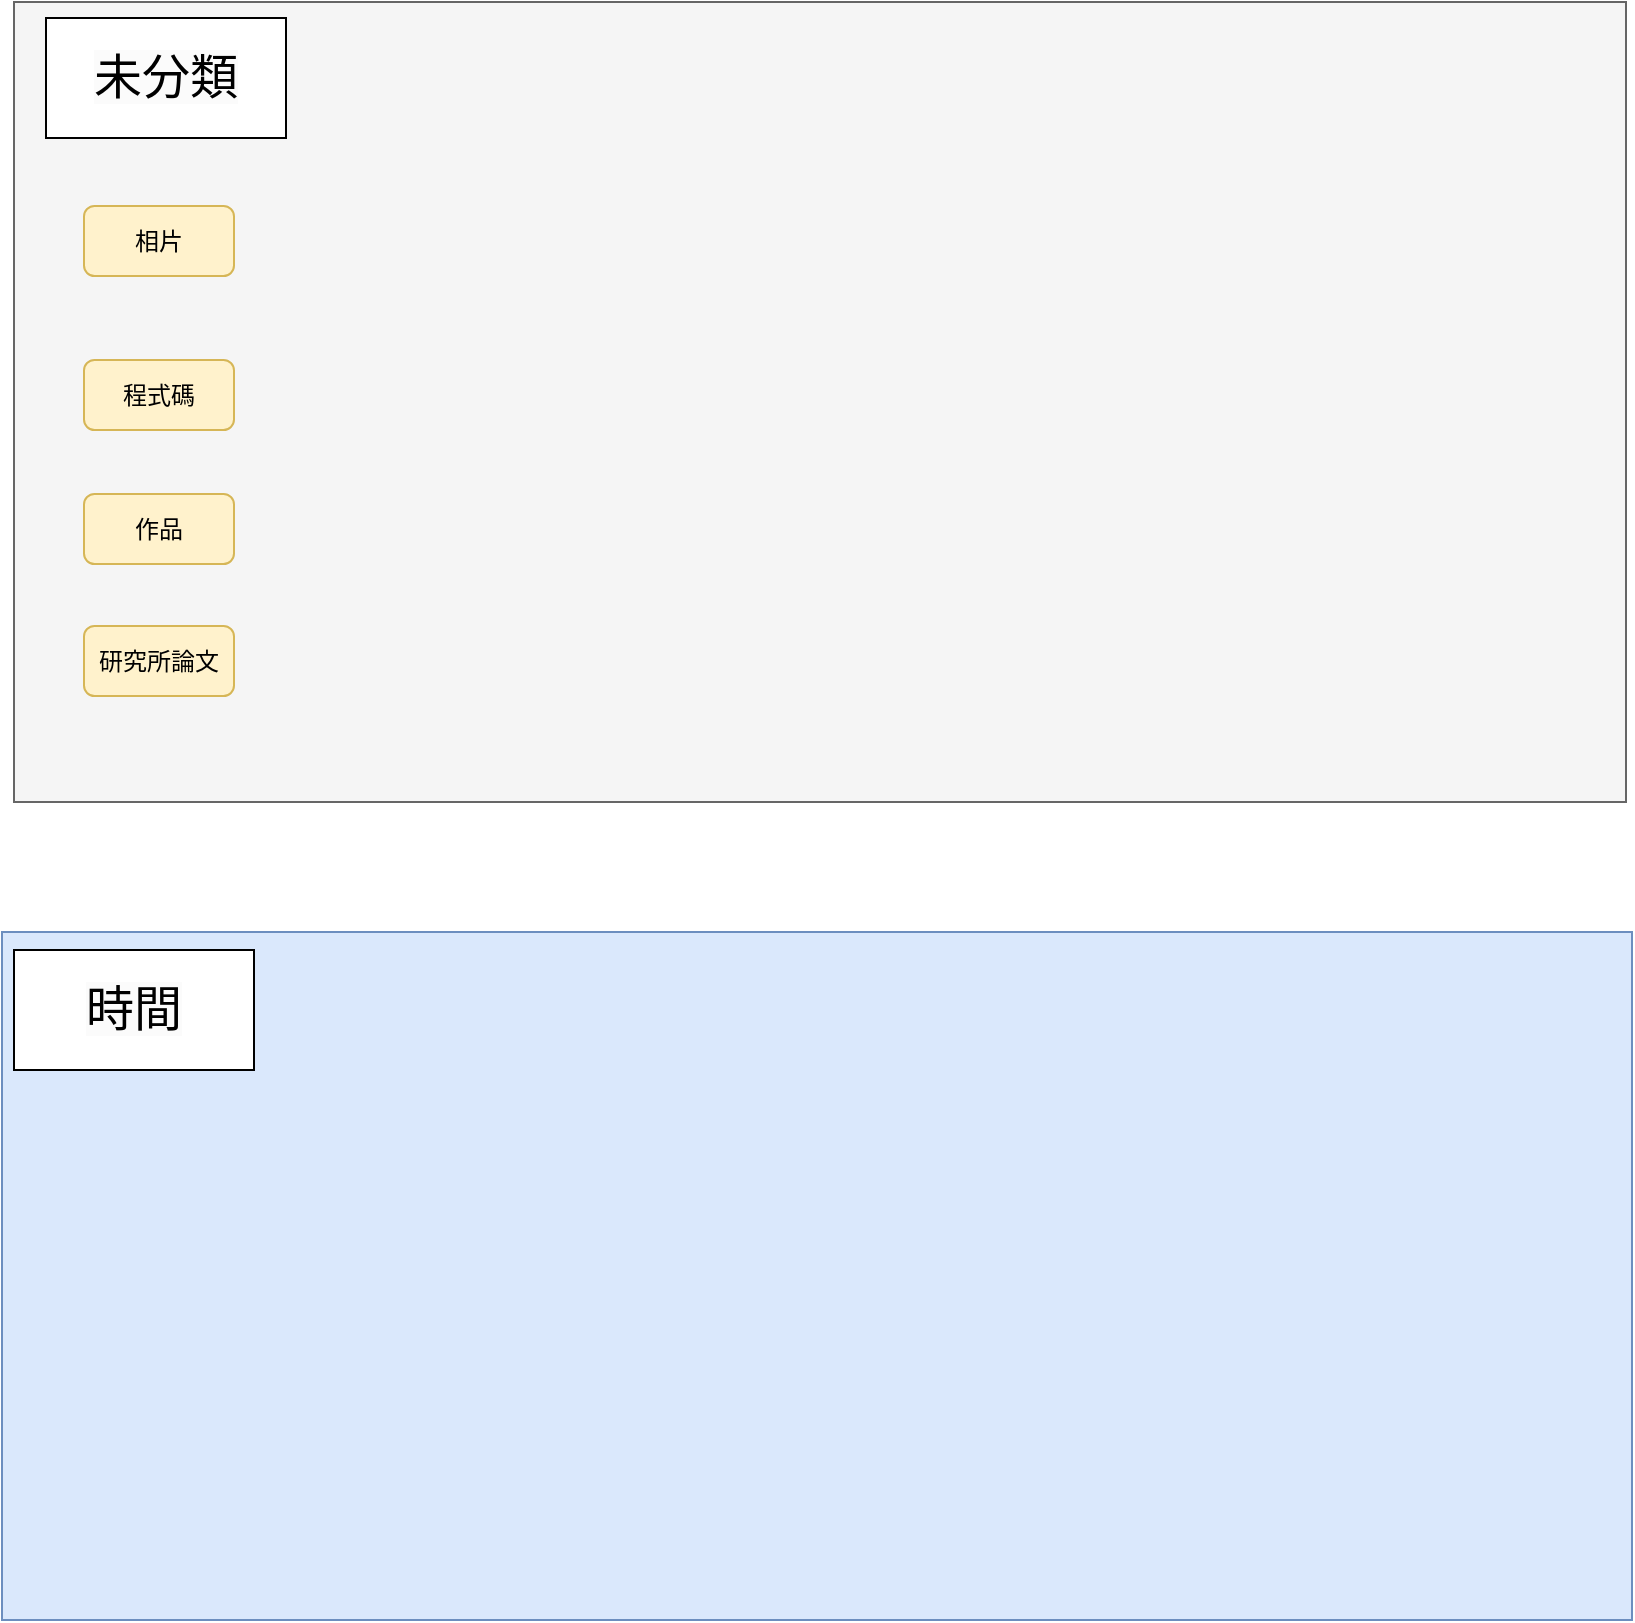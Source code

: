 <mxfile version="21.7.5" type="device">
  <diagram name="第1頁" id="VkmMye-4HkoF6uYpiTrL">
    <mxGraphModel dx="1434" dy="844" grid="0" gridSize="10" guides="1" tooltips="1" connect="1" arrows="1" fold="1" page="1" pageScale="1" pageWidth="827" pageHeight="1169" math="0" shadow="0">
      <root>
        <mxCell id="0" />
        <mxCell id="1" parent="0" />
        <mxCell id="ocgyfYyTYO7xX8qaur7O-1" value="" style="rounded=0;whiteSpace=wrap;html=1;fillColor=#dae8fc;strokeColor=#6c8ebf;" vertex="1" parent="1">
          <mxGeometry x="6" y="489" width="815" height="344" as="geometry" />
        </mxCell>
        <mxCell id="ocgyfYyTYO7xX8qaur7O-2" value="&lt;font style=&quot;font-size: 24px;&quot;&gt;&lt;span style=&quot;color: rgb(0, 0, 0); font-family: Helvetica; font-style: normal; font-variant-ligatures: normal; font-variant-caps: normal; font-weight: 400; letter-spacing: normal; orphans: 2; text-align: center; text-indent: 0px; text-transform: none; widows: 2; word-spacing: 0px; -webkit-text-stroke-width: 0px; background-color: rgb(251, 251, 251); text-decoration-thickness: initial; text-decoration-style: initial; text-decoration-color: initial; float: none; display: inline !important;&quot;&gt;時間&lt;/span&gt;&lt;br&gt;&lt;/font&gt;" style="rounded=0;whiteSpace=wrap;html=1;" vertex="1" parent="1">
          <mxGeometry x="12" y="498" width="120" height="60" as="geometry" />
        </mxCell>
        <mxCell id="ocgyfYyTYO7xX8qaur7O-3" value="" style="rounded=0;whiteSpace=wrap;html=1;fillColor=#f5f5f5;fontColor=#333333;strokeColor=#666666;" vertex="1" parent="1">
          <mxGeometry x="12" y="24" width="806" height="400" as="geometry" />
        </mxCell>
        <mxCell id="ocgyfYyTYO7xX8qaur7O-4" value="&lt;font style=&quot;font-size: 24px;&quot;&gt;&lt;span style=&quot;color: rgb(0, 0, 0); font-family: Helvetica; font-style: normal; font-variant-ligatures: normal; font-variant-caps: normal; font-weight: 400; letter-spacing: normal; orphans: 2; text-align: center; text-indent: 0px; text-transform: none; widows: 2; word-spacing: 0px; -webkit-text-stroke-width: 0px; background-color: rgb(251, 251, 251); text-decoration-thickness: initial; text-decoration-style: initial; text-decoration-color: initial; float: none; display: inline !important;&quot;&gt;未分類&lt;/span&gt;&lt;br&gt;&lt;/font&gt;" style="rounded=0;whiteSpace=wrap;html=1;" vertex="1" parent="1">
          <mxGeometry x="28" y="32" width="120" height="60" as="geometry" />
        </mxCell>
        <mxCell id="ocgyfYyTYO7xX8qaur7O-5" value="相片" style="rounded=1;whiteSpace=wrap;html=1;fillColor=#fff2cc;strokeColor=#d6b656;" vertex="1" parent="1">
          <mxGeometry x="47" y="126" width="75" height="35" as="geometry" />
        </mxCell>
        <mxCell id="ocgyfYyTYO7xX8qaur7O-6" value="程式碼" style="rounded=1;whiteSpace=wrap;html=1;fillColor=#fff2cc;strokeColor=#d6b656;" vertex="1" parent="1">
          <mxGeometry x="47" y="203" width="75" height="35" as="geometry" />
        </mxCell>
        <mxCell id="ocgyfYyTYO7xX8qaur7O-7" value="作品" style="rounded=1;whiteSpace=wrap;html=1;fillColor=#fff2cc;strokeColor=#d6b656;" vertex="1" parent="1">
          <mxGeometry x="47" y="270" width="75" height="35" as="geometry" />
        </mxCell>
        <mxCell id="ocgyfYyTYO7xX8qaur7O-8" value="研究所論文" style="rounded=1;whiteSpace=wrap;html=1;fillColor=#fff2cc;strokeColor=#d6b656;" vertex="1" parent="1">
          <mxGeometry x="47" y="336" width="75" height="35" as="geometry" />
        </mxCell>
      </root>
    </mxGraphModel>
  </diagram>
</mxfile>
